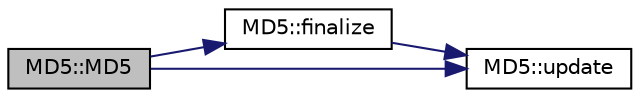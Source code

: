 digraph "MD5::MD5"
{
 // LATEX_PDF_SIZE
  edge [fontname="Helvetica",fontsize="10",labelfontname="Helvetica",labelfontsize="10"];
  node [fontname="Helvetica",fontsize="10",shape=record];
  rankdir="LR";
  Node1 [label="MD5::MD5",height=0.2,width=0.4,color="black", fillcolor="grey75", style="filled", fontcolor="black",tooltip="Construct a new MD5::MD5 object."];
  Node1 -> Node2 [color="midnightblue",fontsize="10",style="solid",fontname="Helvetica"];
  Node2 [label="MD5::finalize",height=0.2,width=0.4,color="black", fillcolor="white", style="filled",URL="$class_m_d5.html#a10f607494a3f2e3e515fc4b99d1a06cc",tooltip="finalice"];
  Node2 -> Node3 [color="midnightblue",fontsize="10",style="solid",fontname="Helvetica"];
  Node3 [label="MD5::update",height=0.2,width=0.4,color="black", fillcolor="white", style="filled",URL="$class_m_d5.html#ac5ddf6cd8f940422396d321ea90ed045",tooltip=" "];
  Node1 -> Node3 [color="midnightblue",fontsize="10",style="solid",fontname="Helvetica"];
}
